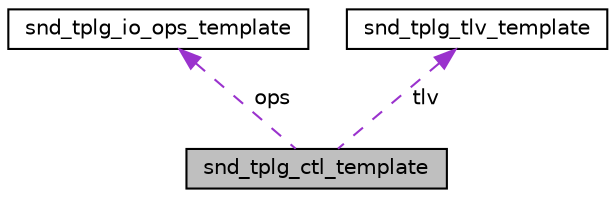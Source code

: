 digraph "snd_tplg_ctl_template"
{
  edge [fontname="Helvetica",fontsize="10",labelfontname="Helvetica",labelfontsize="10"];
  node [fontname="Helvetica",fontsize="10",shape=record];
  Node1 [label="snd_tplg_ctl_template",height=0.2,width=0.4,color="black", fillcolor="grey75", style="filled", fontcolor="black"];
  Node2 -> Node1 [dir="back",color="darkorchid3",fontsize="10",style="dashed",label=" ops" ,fontname="Helvetica"];
  Node2 [label="snd_tplg_io_ops_template",height=0.2,width=0.4,color="black", fillcolor="white", style="filled",URL="$structsnd__tplg__io__ops__template.html",tooltip="Template type for object operations mapping. "];
  Node3 -> Node1 [dir="back",color="darkorchid3",fontsize="10",style="dashed",label=" tlv" ,fontname="Helvetica"];
  Node3 [label="snd_tplg_tlv_template",height=0.2,width=0.4,color="black", fillcolor="white", style="filled",URL="$structsnd__tplg__tlv__template.html",tooltip="Template type for all TLV objects. "];
}
